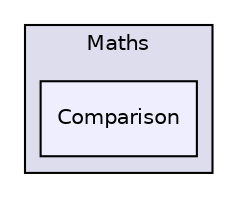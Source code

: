 digraph "Comparison" {
  compound=true
  node [ fontsize="10", fontname="Helvetica"];
  edge [ labelfontsize="10", labelfontname="Helvetica"];
  subgraph clusterdir_134381abc7ea5127381f5d379b47f885 {
    graph [ bgcolor="#ddddee", pencolor="black", label="Maths" fontname="Helvetica", fontsize="10", URL="dir_134381abc7ea5127381f5d379b47f885.html"]
  dir_204984916f57bc1a6e4144bed7fb3355 [shape=box, label="Comparison", style="filled", fillcolor="#eeeeff", pencolor="black", URL="dir_204984916f57bc1a6e4144bed7fb3355.html"];
  }
}
